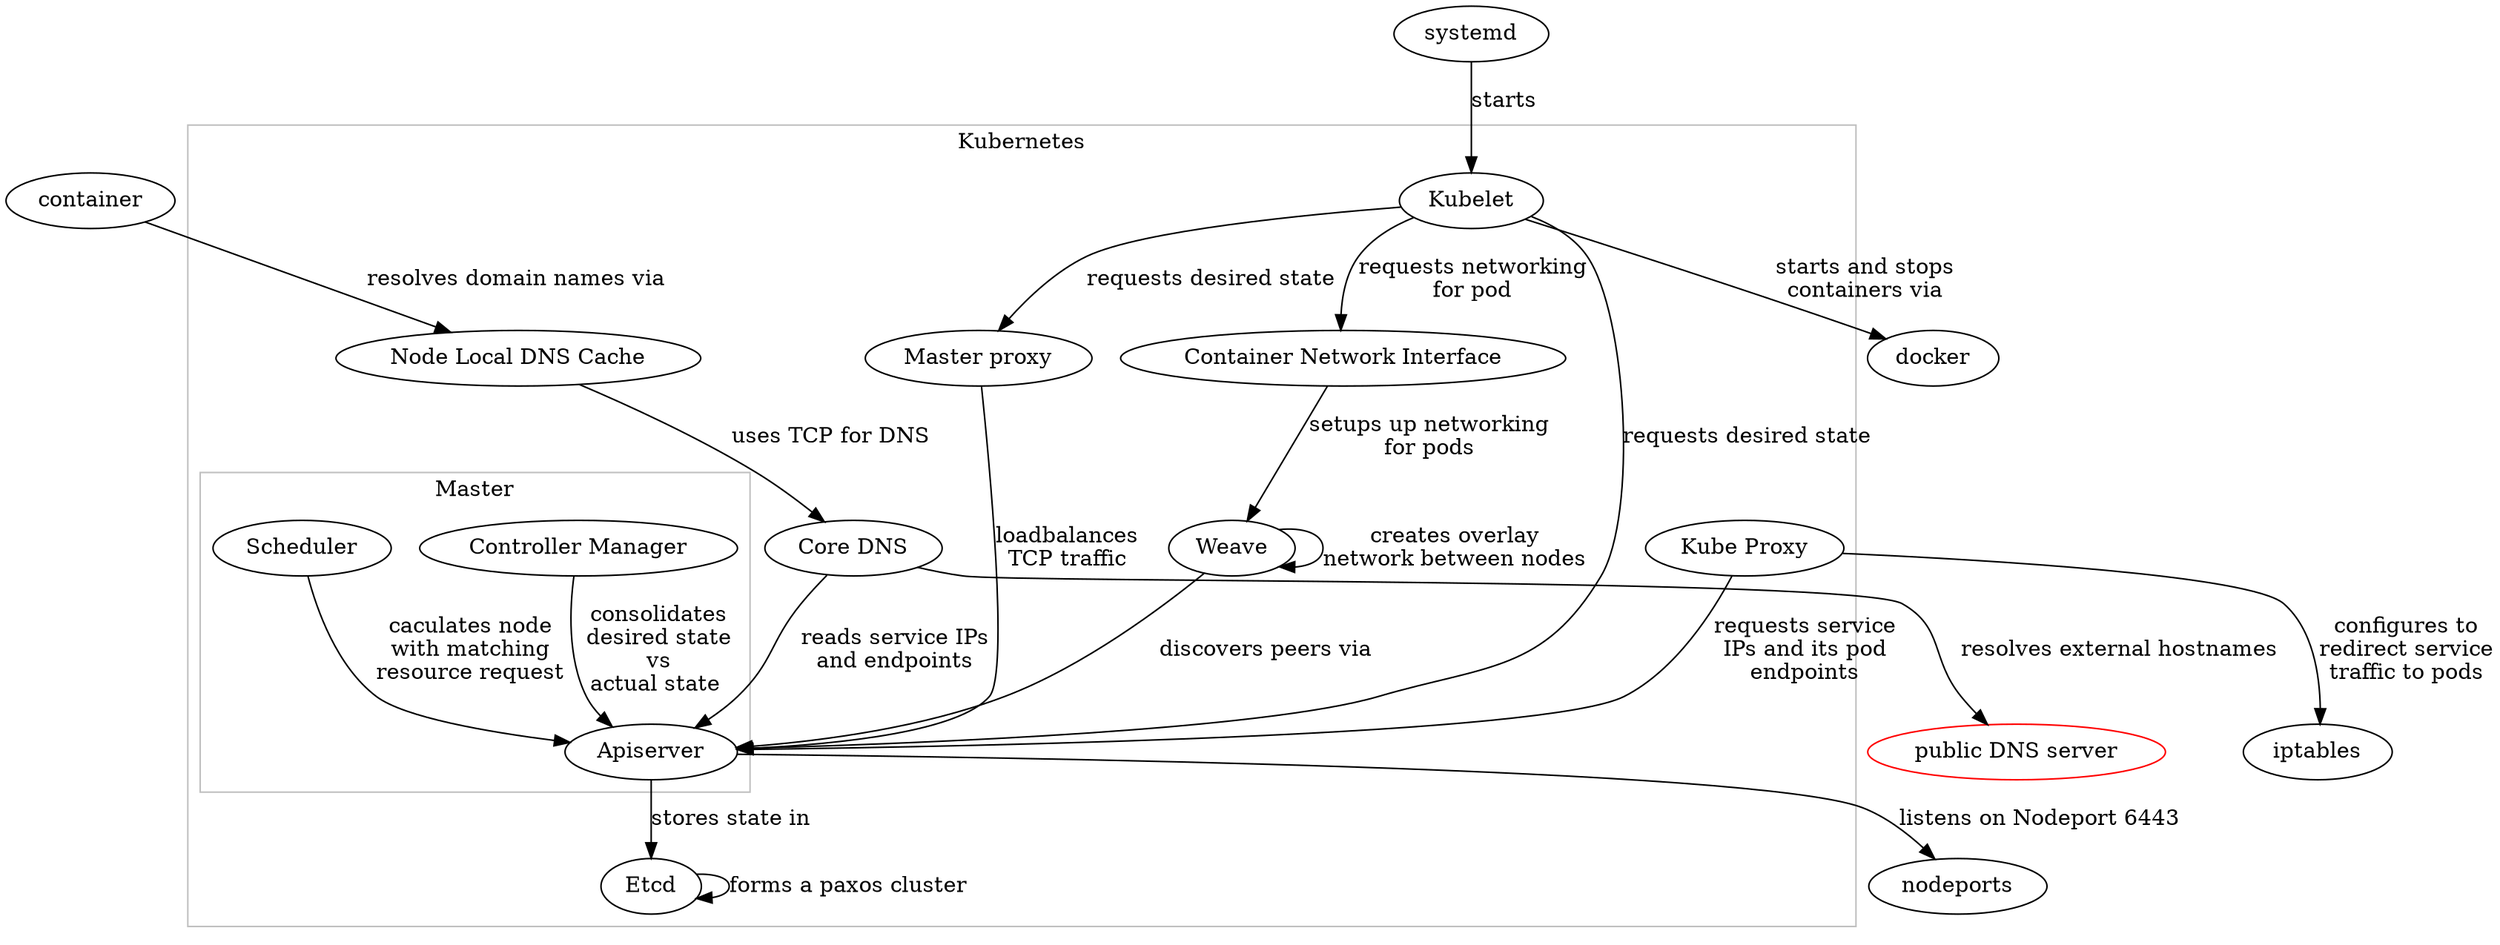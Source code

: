 digraph {

subgraph cluster_master {
    label="Kubernetes";
    color=grey;
    
    kubelet     [label="Kubelet"]
    kubeproxy   [label="Kube Proxy"]
    masterproxy [label="Master proxy"]
    dnscache    [label="Node Local DNS Cache"]
    internaldns [label="Core DNS"]
    etcd        [label="Etcd"]
    weave       [label="Weave"]
    cni         [label="Container Network Interface"]

    subgraph cluster_master {
        label="Master";
        color=grey;

        apiserver   [label="Apiserver"]
        controller  [label="Controller Manager"]
        scheduler   [label="Scheduler"]
    }

}

upstream_dns [label="public DNS server",color="red"]

etcd -> etcd                [label="forms a paxos cluster"]
apiserver -> etcd           [label="stores state in"]
apiserver -> nodeports      [label="listens on Nodeport 6443"]
controller -> apiserver     [label="consolidates\ndesired state\nvs\nactual state "]
scheduler -> apiserver      [label="caculates node\nwith matching\nresource request"]
kubelet -> apiserver        [label="requests desired state"]
kubelet -> masterproxy      [label="requests desired state"]
masterproxy -> apiserver    [label="loadbalances\nTCP traffic"]
systemd -> kubelet          [label="starts"]
container -> dnscache       [label="resolves domain names via"]
kubelet -> docker           [label="starts and stops\ncontainers via"]
kubelet -> cni              [label="requests networking\nfor pod"]
cni -> weave                [label="setups up networking\nfor pods"]
kubeproxy -> apiserver      [label="requests service\nIPs and its pod\nendpoints"]
kubeproxy -> iptables       [label="configures to\nredirect service\ntraffic to pods"]
weave -> apiserver          [label="discovers peers via"]
weave -> weave              [label="creates overlay\nnetwork between nodes"]
internaldns -> apiserver    [label="reads service IPs\nand endpoints"]
internaldns -> upstream_dns [label="resolves external hostnames"]
dnscache -> internaldns     [label="uses TCP for DNS"]

}
